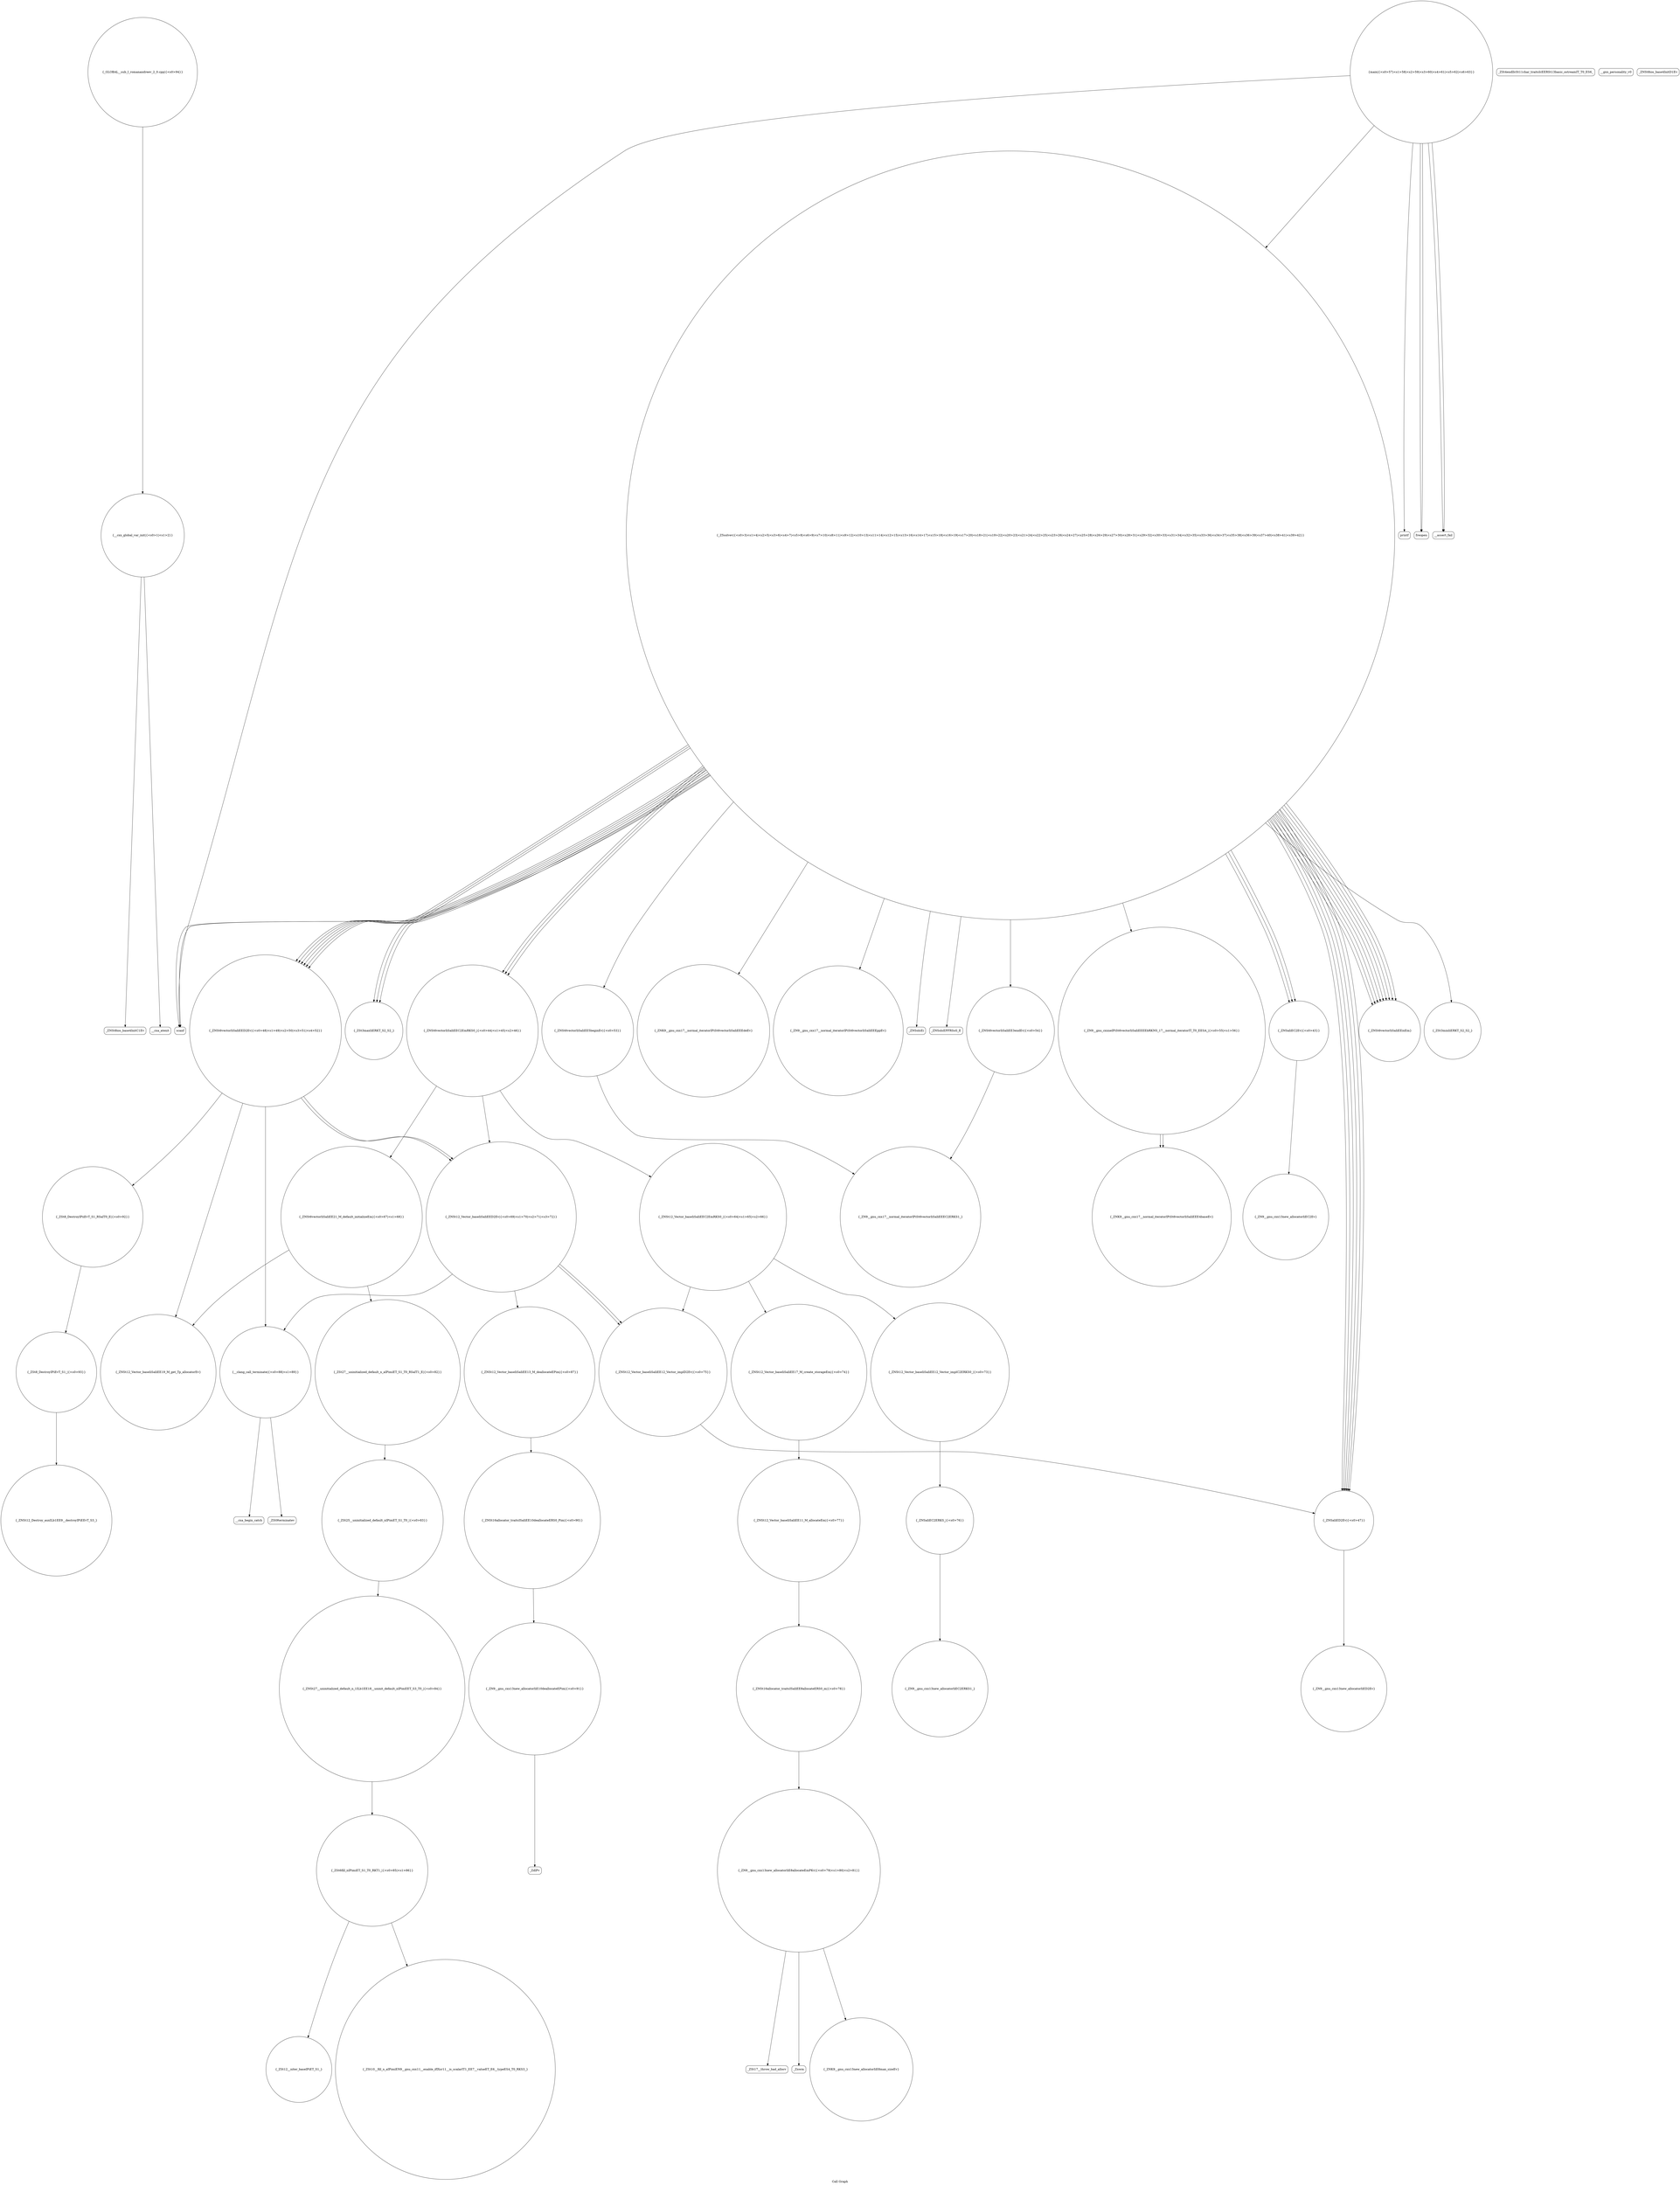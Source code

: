 digraph "Call Graph" {
	label="Call Graph";

	Node0x56005bace530 [shape=record,shape=circle,label="{__cxx_global_var_init|{<s0>1|<s1>2}}"];
	Node0x56005bace530:s0 -> Node0x56005bace5b0[color=black];
	Node0x56005bace530:s1 -> Node0x56005bace6b0[color=black];
	Node0x56005bacfbb0 [shape=record,shape=circle,label="{_ZNSt27__uninitialized_default_n_1ILb1EE18__uninit_default_nIPimEET_S3_T0_|{<s0>84}}"];
	Node0x56005bacfbb0:s0 -> Node0x56005bacfc30[color=black];
	Node0x56005bace8b0 [shape=record,shape=circle,label="{_ZNSt6vectorIiSaIiEEC2EmRKS0_|{<s0>44|<s1>45|<s2>46}}"];
	Node0x56005bace8b0:s0 -> Node0x56005bacf330[color=black];
	Node0x56005bace8b0:s1 -> Node0x56005bacf3b0[color=black];
	Node0x56005bace8b0:s2 -> Node0x56005bacf430[color=black];
	Node0x56005bad0f50 [shape=record,shape=Mrecord,label="{_ZSt9terminatev}"];
	Node0x56005bacec30 [shape=record,shape=circle,label="{_ZNSt6vectorIiSaIiEE5beginEv|{<s0>53}}"];
	Node0x56005bacec30:s0 -> Node0x56005bad12d0[color=black];
	Node0x56005bad12d0 [shape=record,shape=circle,label="{_ZN9__gnu_cxx17__normal_iteratorIPiSt6vectorIiSaIiEEEC2ERKS1_}"];
	Node0x56005bacefb0 [shape=record,shape=Mrecord,label="{_ZSt4endlIcSt11char_traitsIcEERSt13basic_ostreamIT_T0_ES6_}"];
	Node0x56005bacf330 [shape=record,shape=circle,label="{_ZNSt12_Vector_baseIiSaIiEEC2EmRKS0_|{<s0>64|<s1>65|<s2>66}}"];
	Node0x56005bacf330:s0 -> Node0x56005bacf4b0[color=black];
	Node0x56005bacf330:s1 -> Node0x56005bacf530[color=black];
	Node0x56005bacf330:s2 -> Node0x56005bacf5b0[color=black];
	Node0x56005bacf6b0 [shape=record,shape=circle,label="{_ZN9__gnu_cxx13new_allocatorIiEC2ERKS1_}"];
	Node0x56005bacfa30 [shape=record,shape=circle,label="{_ZSt27__uninitialized_default_n_aIPimiET_S1_T0_RSaIT1_E|{<s0>82}}"];
	Node0x56005bacfa30:s0 -> Node0x56005bacfb30[color=black];
	Node0x56005bace730 [shape=record,shape=circle,label="{_Z5solvev|{<s0>3|<s1>4|<s2>5|<s3>6|<s4>7|<s5>8|<s6>9|<s7>10|<s8>11|<s9>12|<s10>13|<s11>14|<s12>15|<s13>16|<s14>17|<s15>18|<s16>19|<s17>20|<s18>21|<s19>22|<s20>23|<s21>24|<s22>25|<s23>26|<s24>27|<s25>28|<s26>29|<s27>30|<s28>31|<s29>32|<s30>33|<s31>34|<s32>35|<s33>36|<s34>37|<s35>38|<s36>39|<s37>40|<s38>41|<s39>42}}"];
	Node0x56005bace730:s0 -> Node0x56005bace7b0[color=black];
	Node0x56005bace730:s1 -> Node0x56005bace830[color=black];
	Node0x56005bace730:s2 -> Node0x56005bace8b0[color=black];
	Node0x56005bace730:s3 -> Node0x56005bace9b0[color=black];
	Node0x56005bace730:s4 -> Node0x56005bacea30[color=black];
	Node0x56005bace730:s5 -> Node0x56005bace7b0[color=black];
	Node0x56005bace730:s6 -> Node0x56005bacea30[color=black];
	Node0x56005bace730:s7 -> Node0x56005bace9b0[color=black];
	Node0x56005bace730:s8 -> Node0x56005bace830[color=black];
	Node0x56005bace730:s9 -> Node0x56005bace8b0[color=black];
	Node0x56005bace730:s10 -> Node0x56005bace9b0[color=black];
	Node0x56005bace730:s11 -> Node0x56005bace830[color=black];
	Node0x56005bace730:s12 -> Node0x56005bace8b0[color=black];
	Node0x56005bace730:s13 -> Node0x56005bace9b0[color=black];
	Node0x56005bace730:s14 -> Node0x56005bacea30[color=black];
	Node0x56005bace730:s15 -> Node0x56005bacea30[color=black];
	Node0x56005bace730:s16 -> Node0x56005baceab0[color=black];
	Node0x56005bace730:s17 -> Node0x56005bacea30[color=black];
	Node0x56005bace730:s18 -> Node0x56005bace9b0[color=black];
	Node0x56005bace730:s19 -> Node0x56005bace9b0[color=black];
	Node0x56005bace730:s20 -> Node0x56005bacebb0[color=black];
	Node0x56005bace730:s21 -> Node0x56005bacea30[color=black];
	Node0x56005bace730:s22 -> Node0x56005baceb30[color=black];
	Node0x56005bace730:s23 -> Node0x56005bacea30[color=black];
	Node0x56005bace730:s24 -> Node0x56005baceb30[color=black];
	Node0x56005bace730:s25 -> Node0x56005bacea30[color=black];
	Node0x56005bace730:s26 -> Node0x56005bacea30[color=black];
	Node0x56005bace730:s27 -> Node0x56005bacebb0[color=black];
	Node0x56005bace730:s28 -> Node0x56005bacec30[color=black];
	Node0x56005bace730:s29 -> Node0x56005bacecb0[color=black];
	Node0x56005bace730:s30 -> Node0x56005baced30[color=black];
	Node0x56005bace730:s31 -> Node0x56005bacedb0[color=black];
	Node0x56005bace730:s32 -> Node0x56005bacee30[color=black];
	Node0x56005bace730:s33 -> Node0x56005baceb30[color=black];
	Node0x56005bace730:s34 -> Node0x56005baceeb0[color=black];
	Node0x56005bace730:s35 -> Node0x56005bacef30[color=black];
	Node0x56005bace730:s36 -> Node0x56005bacebb0[color=black];
	Node0x56005bace730:s37 -> Node0x56005bacebb0[color=black];
	Node0x56005bace730:s38 -> Node0x56005bacebb0[color=black];
	Node0x56005bace730:s39 -> Node0x56005bacebb0[color=black];
	Node0x56005bad0dd0 [shape=record,shape=circle,label="{_ZNSt12_Vector_baseIiSaIiEE13_M_deallocateEPim|{<s0>87}}"];
	Node0x56005bad0dd0:s0 -> Node0x56005bad0fd0[color=black];
	Node0x56005baceab0 [shape=record,shape=circle,label="{_ZSt3minIiERKT_S2_S2_}"];
	Node0x56005bad1150 [shape=record,shape=circle,label="{_ZSt8_DestroyIPiiEvT_S1_RSaIT0_E|{<s0>92}}"];
	Node0x56005bad1150:s0 -> Node0x56005bad11d0[color=black];
	Node0x56005bacee30 [shape=record,shape=circle,label="{_ZN9__gnu_cxx17__normal_iteratorIPiSt6vectorIiSaIiEEEppEv}"];
	Node0x56005bacf1b0 [shape=record,shape=Mrecord,label="{printf}"];
	Node0x56005bacf530 [shape=record,shape=circle,label="{_ZNSt12_Vector_baseIiSaIiEE17_M_create_storageEm|{<s0>74}}"];
	Node0x56005bacf530:s0 -> Node0x56005bacf730[color=black];
	Node0x56005bacf8b0 [shape=record,shape=circle,label="{_ZNK9__gnu_cxx13new_allocatorIiE8max_sizeEv}"];
	Node0x56005bace5b0 [shape=record,shape=Mrecord,label="{_ZNSt8ios_base4InitC1Ev}"];
	Node0x56005bacfc30 [shape=record,shape=circle,label="{_ZSt6fill_nIPimiET_S1_T0_RKT1_|{<s0>85|<s1>86}}"];
	Node0x56005bacfc30:s0 -> Node0x56005bad0d50[color=black];
	Node0x56005bacfc30:s1 -> Node0x56005bacfcb0[color=black];
	Node0x56005bace930 [shape=record,shape=Mrecord,label="{__gxx_personality_v0}"];
	Node0x56005bad0fd0 [shape=record,shape=circle,label="{_ZNSt16allocator_traitsISaIiEE10deallocateERS0_Pim|{<s0>90}}"];
	Node0x56005bad0fd0:s0 -> Node0x56005bad1050[color=black];
	Node0x56005bacecb0 [shape=record,shape=circle,label="{_ZNSt6vectorIiSaIiEE3endEv|{<s0>54}}"];
	Node0x56005bacecb0:s0 -> Node0x56005bad12d0[color=black];
	Node0x56005bad1350 [shape=record,shape=circle,label="{_ZNK9__gnu_cxx17__normal_iteratorIPiSt6vectorIiSaIiEEE4baseEv}"];
	Node0x56005bacf030 [shape=record,shape=circle,label="{main|{<s0>57|<s1>58|<s2>59|<s3>60|<s4>61|<s5>62|<s6>63}}"];
	Node0x56005bacf030:s0 -> Node0x56005bacf0b0[color=black];
	Node0x56005bacf030:s1 -> Node0x56005bacf130[color=black];
	Node0x56005bacf030:s2 -> Node0x56005bacf0b0[color=black];
	Node0x56005bacf030:s3 -> Node0x56005bacf130[color=black];
	Node0x56005bacf030:s4 -> Node0x56005bace7b0[color=black];
	Node0x56005bacf030:s5 -> Node0x56005bacf1b0[color=black];
	Node0x56005bacf030:s6 -> Node0x56005bace730[color=black];
	Node0x56005bacf3b0 [shape=record,shape=circle,label="{_ZNSt6vectorIiSaIiEE21_M_default_initializeEm|{<s0>67|<s1>68}}"];
	Node0x56005bacf3b0:s0 -> Node0x56005bacfab0[color=black];
	Node0x56005bacf3b0:s1 -> Node0x56005bacfa30[color=black];
	Node0x56005bacf730 [shape=record,shape=circle,label="{_ZNSt12_Vector_baseIiSaIiEE11_M_allocateEm|{<s0>77}}"];
	Node0x56005bacf730:s0 -> Node0x56005bacf7b0[color=black];
	Node0x56005bacfab0 [shape=record,shape=circle,label="{_ZNSt12_Vector_baseIiSaIiEE19_M_get_Tp_allocatorEv}"];
	Node0x56005bace7b0 [shape=record,shape=Mrecord,label="{scanf}"];
	Node0x56005bad0e50 [shape=record,shape=circle,label="{__clang_call_terminate|{<s0>88|<s1>89}}"];
	Node0x56005bad0e50:s0 -> Node0x56005bad0ed0[color=black];
	Node0x56005bad0e50:s1 -> Node0x56005bad0f50[color=black];
	Node0x56005baceb30 [shape=record,shape=circle,label="{_ZSt3maxIiERKT_S2_S2_}"];
	Node0x56005bad11d0 [shape=record,shape=circle,label="{_ZSt8_DestroyIPiEvT_S1_|{<s0>93}}"];
	Node0x56005bad11d0:s0 -> Node0x56005bad1250[color=black];
	Node0x56005baceeb0 [shape=record,shape=Mrecord,label="{_ZNSolsEi}"];
	Node0x56005bacf230 [shape=record,shape=circle,label="{_ZN9__gnu_cxx13new_allocatorIiEC2Ev}"];
	Node0x56005bacf5b0 [shape=record,shape=circle,label="{_ZNSt12_Vector_baseIiSaIiEE12_Vector_implD2Ev|{<s0>75}}"];
	Node0x56005bacf5b0:s0 -> Node0x56005bace9b0[color=black];
	Node0x56005bacf930 [shape=record,shape=Mrecord,label="{_ZSt17__throw_bad_allocv}"];
	Node0x56005bace630 [shape=record,shape=Mrecord,label="{_ZNSt8ios_base4InitD1Ev}"];
	Node0x56005bacfcb0 [shape=record,shape=circle,label="{_ZSt10__fill_n_aIPimiEN9__gnu_cxx11__enable_ifIXsr11__is_scalarIT1_EE7__valueET_E6__typeES4_T0_RKS3_}"];
	Node0x56005bace9b0 [shape=record,shape=circle,label="{_ZNSaIiED2Ev|{<s0>47}}"];
	Node0x56005bace9b0:s0 -> Node0x56005bacf2b0[color=black];
	Node0x56005bad1050 [shape=record,shape=circle,label="{_ZN9__gnu_cxx13new_allocatorIiE10deallocateEPim|{<s0>91}}"];
	Node0x56005bad1050:s0 -> Node0x56005bad10d0[color=black];
	Node0x56005baced30 [shape=record,shape=circle,label="{_ZN9__gnu_cxxneIPiSt6vectorIiSaIiEEEEbRKNS_17__normal_iteratorIT_T0_EESA_|{<s0>55|<s1>56}}"];
	Node0x56005baced30:s0 -> Node0x56005bad1350[color=black];
	Node0x56005baced30:s1 -> Node0x56005bad1350[color=black];
	Node0x56005bad13d0 [shape=record,shape=circle,label="{_GLOBAL__sub_I_romanandreev_2_0.cpp|{<s0>94}}"];
	Node0x56005bad13d0:s0 -> Node0x56005bace530[color=black];
	Node0x56005bacf0b0 [shape=record,shape=Mrecord,label="{freopen}"];
	Node0x56005bacf430 [shape=record,shape=circle,label="{_ZNSt12_Vector_baseIiSaIiEED2Ev|{<s0>69|<s1>70|<s2>71|<s3>72}}"];
	Node0x56005bacf430:s0 -> Node0x56005bad0dd0[color=black];
	Node0x56005bacf430:s1 -> Node0x56005bacf5b0[color=black];
	Node0x56005bacf430:s2 -> Node0x56005bacf5b0[color=black];
	Node0x56005bacf430:s3 -> Node0x56005bad0e50[color=black];
	Node0x56005bacf7b0 [shape=record,shape=circle,label="{_ZNSt16allocator_traitsISaIiEE8allocateERS0_m|{<s0>78}}"];
	Node0x56005bacf7b0:s0 -> Node0x56005bacf830[color=black];
	Node0x56005bacfb30 [shape=record,shape=circle,label="{_ZSt25__uninitialized_default_nIPimET_S1_T0_|{<s0>83}}"];
	Node0x56005bacfb30:s0 -> Node0x56005bacfbb0[color=black];
	Node0x56005bace830 [shape=record,shape=circle,label="{_ZNSaIiEC2Ev|{<s0>43}}"];
	Node0x56005bace830:s0 -> Node0x56005bacf230[color=black];
	Node0x56005bad0ed0 [shape=record,shape=Mrecord,label="{__cxa_begin_catch}"];
	Node0x56005bacebb0 [shape=record,shape=circle,label="{_ZNSt6vectorIiSaIiEED2Ev|{<s0>48|<s1>49|<s2>50|<s3>51|<s4>52}}"];
	Node0x56005bacebb0:s0 -> Node0x56005bacfab0[color=black];
	Node0x56005bacebb0:s1 -> Node0x56005bad1150[color=black];
	Node0x56005bacebb0:s2 -> Node0x56005bacf430[color=black];
	Node0x56005bacebb0:s3 -> Node0x56005bacf430[color=black];
	Node0x56005bacebb0:s4 -> Node0x56005bad0e50[color=black];
	Node0x56005bad1250 [shape=record,shape=circle,label="{_ZNSt12_Destroy_auxILb1EE9__destroyIPiEEvT_S3_}"];
	Node0x56005bacef30 [shape=record,shape=Mrecord,label="{_ZNSolsEPFRSoS_E}"];
	Node0x56005bacf2b0 [shape=record,shape=circle,label="{_ZN9__gnu_cxx13new_allocatorIiED2Ev}"];
	Node0x56005bacf630 [shape=record,shape=circle,label="{_ZNSaIiEC2ERKS_|{<s0>76}}"];
	Node0x56005bacf630:s0 -> Node0x56005bacf6b0[color=black];
	Node0x56005bacf9b0 [shape=record,shape=Mrecord,label="{_Znwm}"];
	Node0x56005bace6b0 [shape=record,shape=Mrecord,label="{__cxa_atexit}"];
	Node0x56005bad0d50 [shape=record,shape=circle,label="{_ZSt12__niter_baseIPiET_S1_}"];
	Node0x56005bacea30 [shape=record,shape=circle,label="{_ZNSt6vectorIiSaIiEEixEm}"];
	Node0x56005bad10d0 [shape=record,shape=Mrecord,label="{_ZdlPv}"];
	Node0x56005bacedb0 [shape=record,shape=circle,label="{_ZNK9__gnu_cxx17__normal_iteratorIPiSt6vectorIiSaIiEEEdeEv}"];
	Node0x56005bacf130 [shape=record,shape=Mrecord,label="{__assert_fail}"];
	Node0x56005bacf4b0 [shape=record,shape=circle,label="{_ZNSt12_Vector_baseIiSaIiEE12_Vector_implC2ERKS0_|{<s0>73}}"];
	Node0x56005bacf4b0:s0 -> Node0x56005bacf630[color=black];
	Node0x56005bacf830 [shape=record,shape=circle,label="{_ZN9__gnu_cxx13new_allocatorIiE8allocateEmPKv|{<s0>79|<s1>80|<s2>81}}"];
	Node0x56005bacf830:s0 -> Node0x56005bacf8b0[color=black];
	Node0x56005bacf830:s1 -> Node0x56005bacf930[color=black];
	Node0x56005bacf830:s2 -> Node0x56005bacf9b0[color=black];
}
